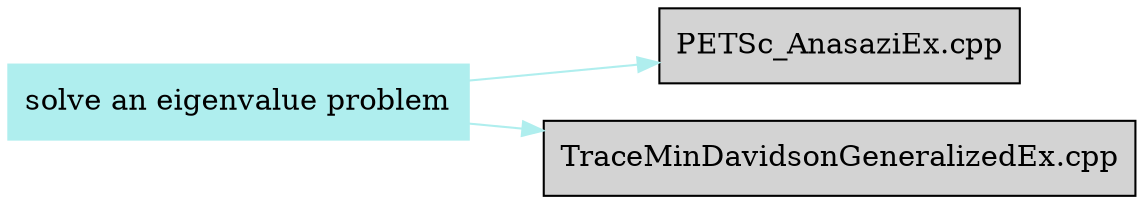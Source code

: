 digraph bettersoftware {
            rankdir = LR;
            ratio = fill;
            node [style=filled];
            node [shape = box];
"solve an eigenvalue problem" ->  "PETSc_AnasaziEx.cpp" [colorscheme="svg" color="paleturquoise"];
"solve an eigenvalue problem" ->  "TraceMinDavidsonGeneralizedEx.cpp" [colorscheme="svg" color="paleturquoise"];
"solve an eigenvalue problem" [colorscheme="svg" color="paleturquoise"];
}